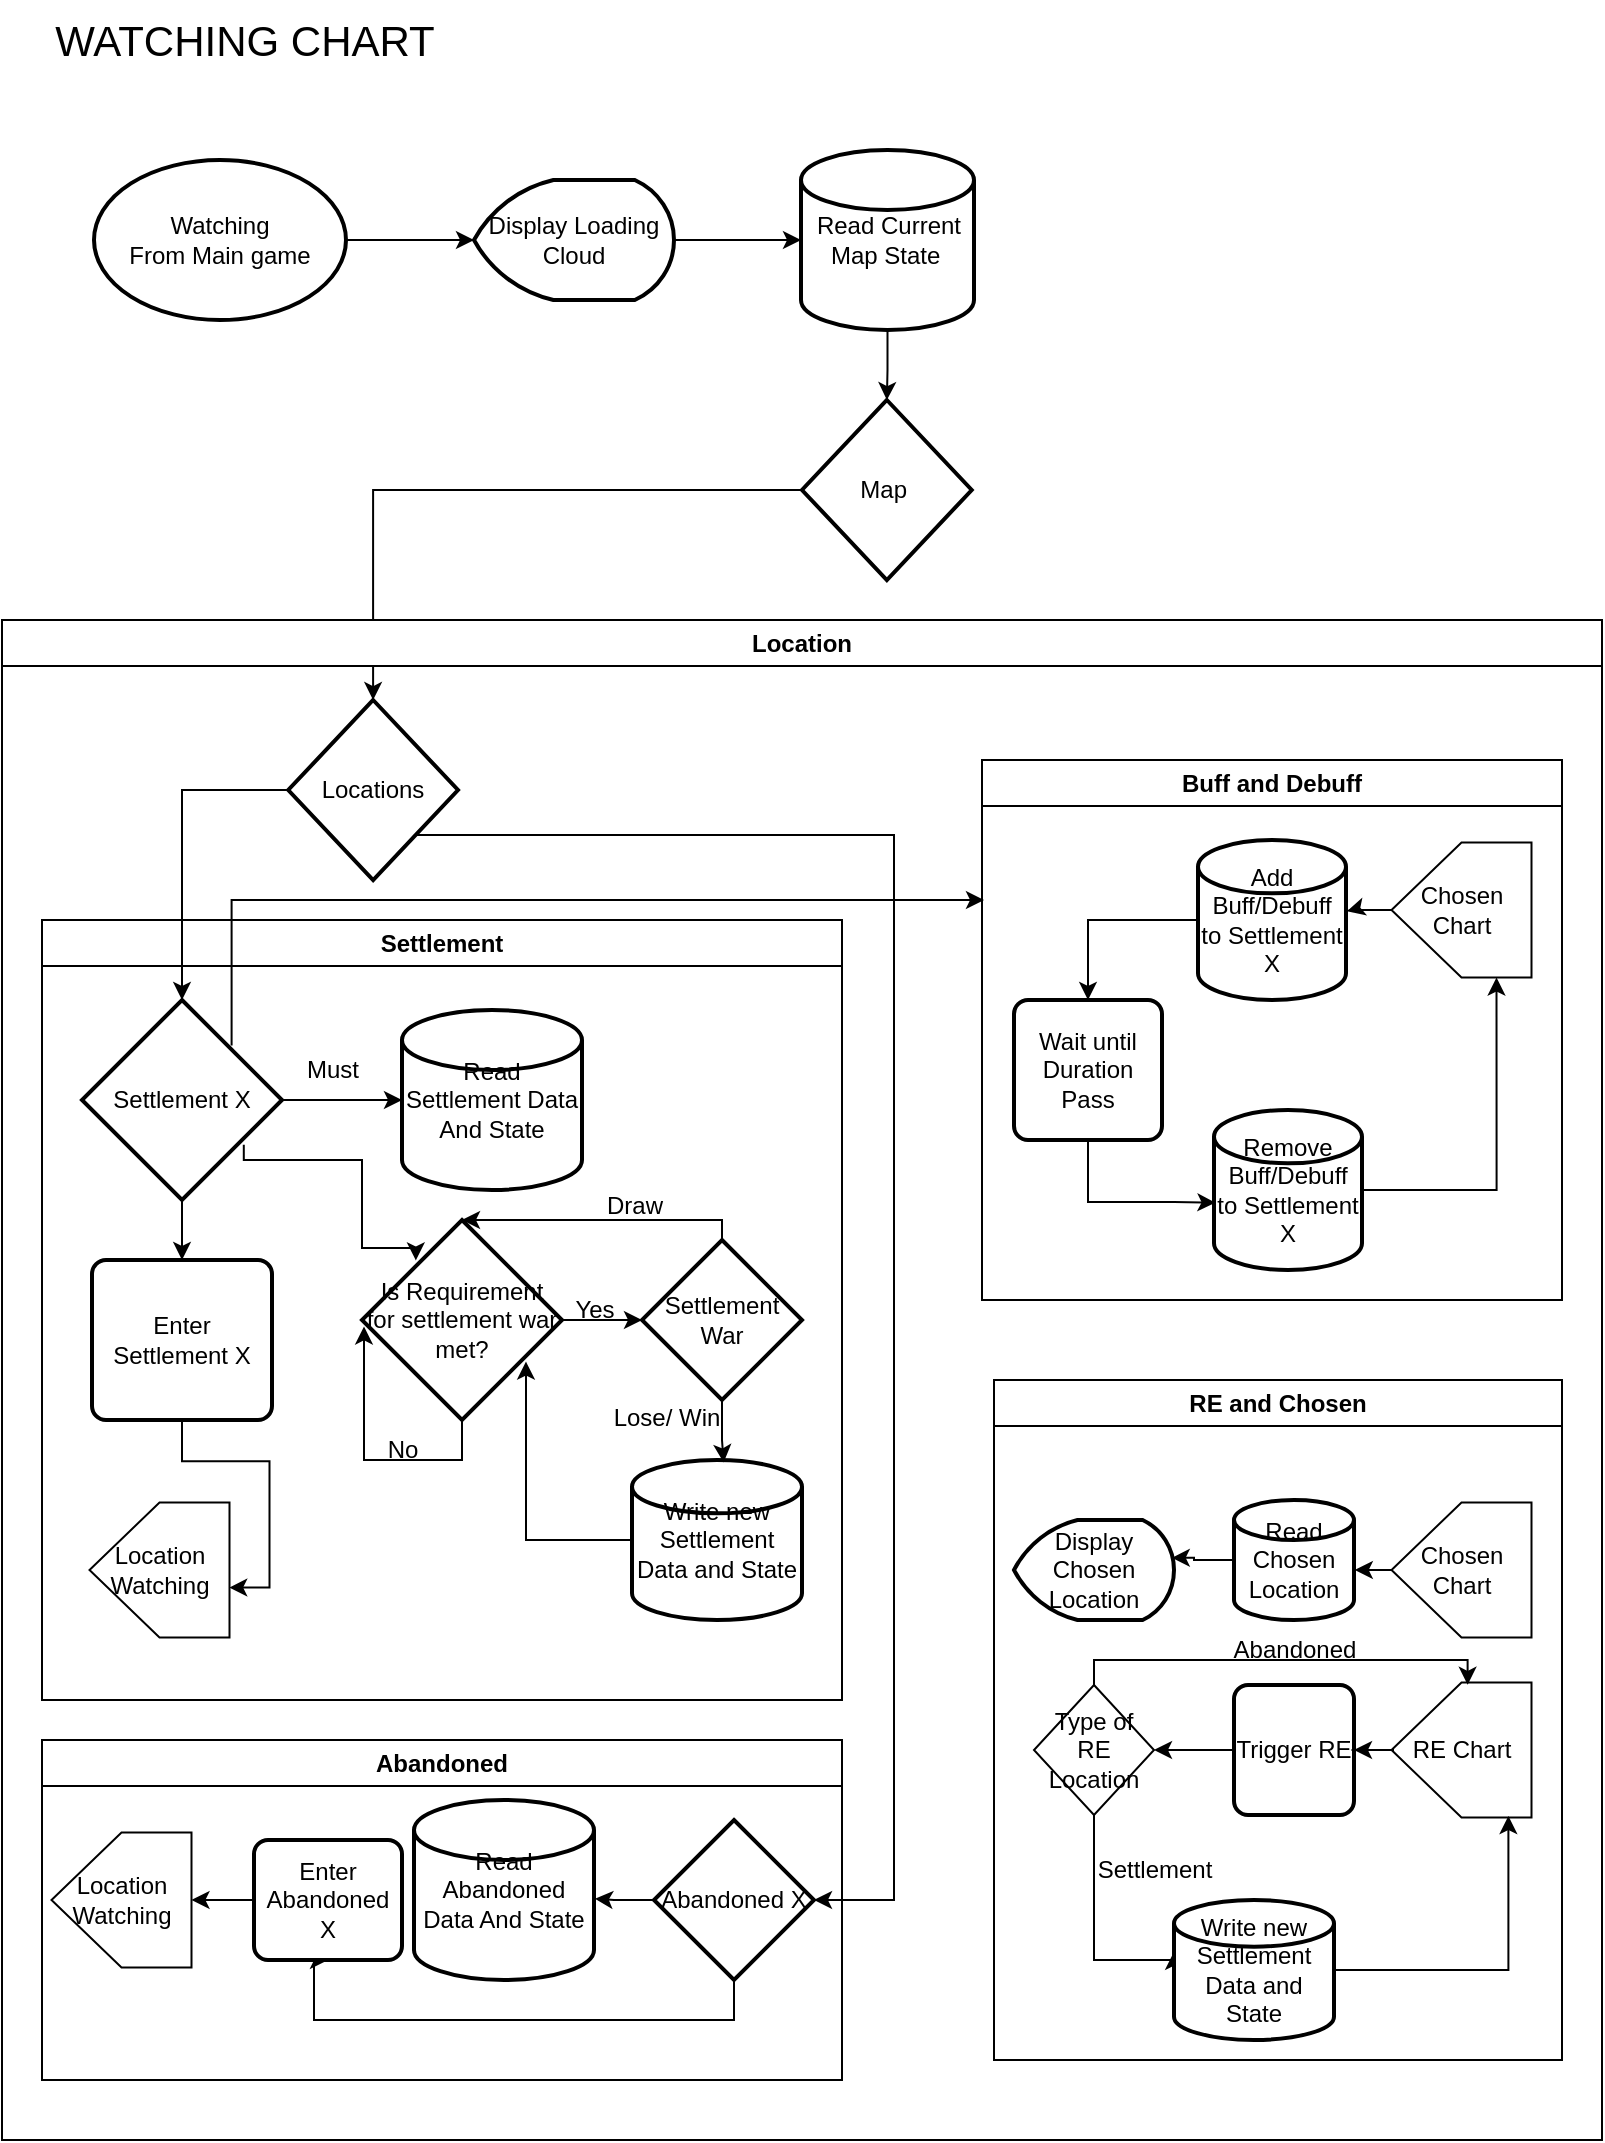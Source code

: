 <mxfile version="28.1.2">
  <diagram name="Page-1" id="sxW57cTITDTZ1ejDQxm0">
    <mxGraphModel dx="2024" dy="1161" grid="1" gridSize="10" guides="1" tooltips="1" connect="1" arrows="1" fold="1" page="1" pageScale="1" pageWidth="827" pageHeight="1169" math="0" shadow="0">
      <root>
        <mxCell id="0" />
        <mxCell id="1" parent="0" />
        <mxCell id="h7gZDfQLB5iF9w7BFeJ--2" value="&lt;font style=&quot;font-size: 21px;&quot;&gt;WATCHING CHART&lt;/font&gt;" style="text;html=1;align=center;verticalAlign=middle;resizable=0;points=[];autosize=1;strokeColor=none;fillColor=none;" parent="1" vertex="1">
          <mxGeometry x="30" y="30" width="210" height="40" as="geometry" />
        </mxCell>
        <mxCell id="h7gZDfQLB5iF9w7BFeJ--3" value="&lt;div&gt;Watching&lt;/div&gt;&lt;div&gt;From Main game&lt;/div&gt;" style="strokeWidth=2;html=1;shape=mxgraph.flowchart.start_1;whiteSpace=wrap;" parent="1" vertex="1">
          <mxGeometry x="60" y="110" width="126" height="80" as="geometry" />
        </mxCell>
        <mxCell id="h7gZDfQLB5iF9w7BFeJ--17" value="" style="edgeStyle=orthogonalEdgeStyle;rounded=0;orthogonalLoop=1;jettySize=auto;html=1;" parent="1" source="h7gZDfQLB5iF9w7BFeJ--10" target="h7gZDfQLB5iF9w7BFeJ--16" edge="1">
          <mxGeometry relative="1" as="geometry" />
        </mxCell>
        <mxCell id="h7gZDfQLB5iF9w7BFeJ--10" value="Read Current Map State&amp;nbsp;" style="strokeWidth=2;html=1;shape=mxgraph.flowchart.database;whiteSpace=wrap;" parent="1" vertex="1">
          <mxGeometry x="413.5" y="105" width="86.5" height="90" as="geometry" />
        </mxCell>
        <mxCell id="h7gZDfQLB5iF9w7BFeJ--11" value="Display Loading&lt;div&gt;Cloud&lt;/div&gt;" style="strokeWidth=2;html=1;shape=mxgraph.flowchart.display;whiteSpace=wrap;" parent="1" vertex="1">
          <mxGeometry x="250" y="120" width="100" height="60" as="geometry" />
        </mxCell>
        <mxCell id="h7gZDfQLB5iF9w7BFeJ--14" style="edgeStyle=orthogonalEdgeStyle;rounded=0;orthogonalLoop=1;jettySize=auto;html=1;entryX=0;entryY=0.5;entryDx=0;entryDy=0;entryPerimeter=0;" parent="1" source="h7gZDfQLB5iF9w7BFeJ--3" target="h7gZDfQLB5iF9w7BFeJ--11" edge="1">
          <mxGeometry relative="1" as="geometry" />
        </mxCell>
        <mxCell id="h7gZDfQLB5iF9w7BFeJ--15" style="edgeStyle=orthogonalEdgeStyle;rounded=0;orthogonalLoop=1;jettySize=auto;html=1;entryX=0;entryY=0.5;entryDx=0;entryDy=0;entryPerimeter=0;" parent="1" source="h7gZDfQLB5iF9w7BFeJ--11" target="h7gZDfQLB5iF9w7BFeJ--10" edge="1">
          <mxGeometry relative="1" as="geometry" />
        </mxCell>
        <mxCell id="xXE-urYNEkfgiLQXv4Ws-4" value="" style="edgeStyle=orthogonalEdgeStyle;rounded=0;orthogonalLoop=1;jettySize=auto;html=1;" edge="1" parent="1" source="h7gZDfQLB5iF9w7BFeJ--16" target="xXE-urYNEkfgiLQXv4Ws-3">
          <mxGeometry relative="1" as="geometry" />
        </mxCell>
        <mxCell id="h7gZDfQLB5iF9w7BFeJ--16" value="Map&amp;nbsp;" style="rhombus;whiteSpace=wrap;html=1;strokeWidth=2;" parent="1" vertex="1">
          <mxGeometry x="414" y="230" width="84.87" height="90" as="geometry" />
        </mxCell>
        <mxCell id="xXE-urYNEkfgiLQXv4Ws-2" value="Location" style="swimlane;whiteSpace=wrap;html=1;" vertex="1" parent="1">
          <mxGeometry x="14" y="340" width="800" height="760" as="geometry" />
        </mxCell>
        <mxCell id="h7gZDfQLB5iF9w7BFeJ--18" value="Settlement" style="swimlane;whiteSpace=wrap;html=1;" parent="xXE-urYNEkfgiLQXv4Ws-2" vertex="1">
          <mxGeometry x="20" y="150" width="400" height="390" as="geometry" />
        </mxCell>
        <mxCell id="h7gZDfQLB5iF9w7BFeJ--21" value="Read Settlement Data And State" style="strokeWidth=2;html=1;shape=mxgraph.flowchart.database;whiteSpace=wrap;" parent="h7gZDfQLB5iF9w7BFeJ--18" vertex="1">
          <mxGeometry x="180" y="45" width="90" height="90" as="geometry" />
        </mxCell>
        <mxCell id="h7gZDfQLB5iF9w7BFeJ--22" style="edgeStyle=orthogonalEdgeStyle;rounded=0;orthogonalLoop=1;jettySize=auto;html=1;entryX=0;entryY=0.5;entryDx=0;entryDy=0;entryPerimeter=0;exitX=1;exitY=0.5;exitDx=0;exitDy=0;exitPerimeter=0;" parent="h7gZDfQLB5iF9w7BFeJ--18" source="h7gZDfQLB5iF9w7BFeJ--23" target="h7gZDfQLB5iF9w7BFeJ--21" edge="1">
          <mxGeometry relative="1" as="geometry">
            <mxPoint x="107.5" y="90" as="sourcePoint" />
          </mxGeometry>
        </mxCell>
        <mxCell id="h7gZDfQLB5iF9w7BFeJ--27" style="edgeStyle=orthogonalEdgeStyle;rounded=0;orthogonalLoop=1;jettySize=auto;html=1;entryX=0.5;entryY=0;entryDx=0;entryDy=0;" parent="h7gZDfQLB5iF9w7BFeJ--18" source="h7gZDfQLB5iF9w7BFeJ--23" target="h7gZDfQLB5iF9w7BFeJ--24" edge="1">
          <mxGeometry relative="1" as="geometry" />
        </mxCell>
        <mxCell id="xXE-urYNEkfgiLQXv4Ws-10" style="edgeStyle=orthogonalEdgeStyle;rounded=0;orthogonalLoop=1;jettySize=auto;html=1;entryX=0.269;entryY=0.202;entryDx=0;entryDy=0;exitX=0.809;exitY=0.724;exitDx=0;exitDy=0;exitPerimeter=0;entryPerimeter=0;" edge="1" parent="h7gZDfQLB5iF9w7BFeJ--18" source="h7gZDfQLB5iF9w7BFeJ--23" target="xXE-urYNEkfgiLQXv4Ws-11">
          <mxGeometry relative="1" as="geometry">
            <mxPoint x="160" y="160" as="targetPoint" />
            <Array as="points">
              <mxPoint x="101" y="120" />
              <mxPoint x="160" y="120" />
              <mxPoint x="160" y="164" />
            </Array>
          </mxGeometry>
        </mxCell>
        <mxCell id="h7gZDfQLB5iF9w7BFeJ--23" value="Settlement X" style="strokeWidth=2;html=1;shape=mxgraph.flowchart.decision;whiteSpace=wrap;" parent="h7gZDfQLB5iF9w7BFeJ--18" vertex="1">
          <mxGeometry x="20" y="40" width="100" height="100" as="geometry" />
        </mxCell>
        <mxCell id="h7gZDfQLB5iF9w7BFeJ--24" value="Enter Settlement X" style="rounded=1;whiteSpace=wrap;html=1;absoluteArcSize=1;arcSize=14;strokeWidth=2;" parent="h7gZDfQLB5iF9w7BFeJ--18" vertex="1">
          <mxGeometry x="25" y="170" width="90" height="80" as="geometry" />
        </mxCell>
        <mxCell id="h7gZDfQLB5iF9w7BFeJ--25" value="Must" style="text;html=1;align=center;verticalAlign=middle;resizable=0;points=[];autosize=1;strokeColor=none;fillColor=none;" parent="h7gZDfQLB5iF9w7BFeJ--18" vertex="1">
          <mxGeometry x="120" y="60" width="50" height="30" as="geometry" />
        </mxCell>
        <mxCell id="h7gZDfQLB5iF9w7BFeJ--29" value="Location Watching" style="verticalLabelPosition=middle;verticalAlign=middle;shape=offPageConnector;rounded=0;size=0.5;labelPosition=center;align=center;rotation=90;html=1;whiteSpace=wrap;horizontal=0;" parent="h7gZDfQLB5iF9w7BFeJ--18" vertex="1">
          <mxGeometry x="25" y="290" width="67.5" height="70" as="geometry" />
        </mxCell>
        <mxCell id="h7gZDfQLB5iF9w7BFeJ--30" style="edgeStyle=orthogonalEdgeStyle;rounded=0;orthogonalLoop=1;jettySize=auto;html=1;entryX=0.63;entryY=0.002;entryDx=0;entryDy=0;entryPerimeter=0;" parent="h7gZDfQLB5iF9w7BFeJ--18" source="h7gZDfQLB5iF9w7BFeJ--24" target="h7gZDfQLB5iF9w7BFeJ--29" edge="1">
          <mxGeometry relative="1" as="geometry" />
        </mxCell>
        <mxCell id="xXE-urYNEkfgiLQXv4Ws-16" style="edgeStyle=orthogonalEdgeStyle;rounded=0;orthogonalLoop=1;jettySize=auto;html=1;entryX=0.01;entryY=0.532;entryDx=0;entryDy=0;entryPerimeter=0;" edge="1" parent="h7gZDfQLB5iF9w7BFeJ--18" source="xXE-urYNEkfgiLQXv4Ws-11" target="xXE-urYNEkfgiLQXv4Ws-11">
          <mxGeometry relative="1" as="geometry">
            <mxPoint x="166" y="270" as="targetPoint" />
            <Array as="points">
              <mxPoint x="210" y="270" />
              <mxPoint x="161" y="270" />
            </Array>
          </mxGeometry>
        </mxCell>
        <mxCell id="xXE-urYNEkfgiLQXv4Ws-11" value="Is Requirement for settlement war met?" style="strokeWidth=2;html=1;shape=mxgraph.flowchart.decision;whiteSpace=wrap;" vertex="1" parent="h7gZDfQLB5iF9w7BFeJ--18">
          <mxGeometry x="160" y="150" width="100" height="100" as="geometry" />
        </mxCell>
        <mxCell id="xXE-urYNEkfgiLQXv4Ws-12" value="Settlement War" style="strokeWidth=2;html=1;shape=mxgraph.flowchart.decision;whiteSpace=wrap;" vertex="1" parent="h7gZDfQLB5iF9w7BFeJ--18">
          <mxGeometry x="300" y="160" width="80" height="80" as="geometry" />
        </mxCell>
        <mxCell id="xXE-urYNEkfgiLQXv4Ws-13" style="edgeStyle=orthogonalEdgeStyle;rounded=0;orthogonalLoop=1;jettySize=auto;html=1;exitX=1;exitY=0.5;exitDx=0;exitDy=0;exitPerimeter=0;entryX=0;entryY=0.5;entryDx=0;entryDy=0;entryPerimeter=0;" edge="1" parent="h7gZDfQLB5iF9w7BFeJ--18" source="xXE-urYNEkfgiLQXv4Ws-11" target="xXE-urYNEkfgiLQXv4Ws-12">
          <mxGeometry relative="1" as="geometry" />
        </mxCell>
        <mxCell id="xXE-urYNEkfgiLQXv4Ws-14" value="Yes" style="text;html=1;align=center;verticalAlign=middle;resizable=0;points=[];autosize=1;strokeColor=none;fillColor=none;" vertex="1" parent="h7gZDfQLB5iF9w7BFeJ--18">
          <mxGeometry x="256" y="180" width="40" height="30" as="geometry" />
        </mxCell>
        <mxCell id="xXE-urYNEkfgiLQXv4Ws-17" value="No" style="text;html=1;align=center;verticalAlign=middle;resizable=0;points=[];autosize=1;strokeColor=none;fillColor=none;" vertex="1" parent="h7gZDfQLB5iF9w7BFeJ--18">
          <mxGeometry x="160" y="250" width="40" height="30" as="geometry" />
        </mxCell>
        <mxCell id="xXE-urYNEkfgiLQXv4Ws-18" style="edgeStyle=orthogonalEdgeStyle;rounded=0;orthogonalLoop=1;jettySize=auto;html=1;exitX=0.5;exitY=0;exitDx=0;exitDy=0;exitPerimeter=0;entryX=0.5;entryY=0;entryDx=0;entryDy=0;entryPerimeter=0;" edge="1" parent="h7gZDfQLB5iF9w7BFeJ--18" source="xXE-urYNEkfgiLQXv4Ws-12" target="xXE-urYNEkfgiLQXv4Ws-11">
          <mxGeometry relative="1" as="geometry">
            <Array as="points">
              <mxPoint x="340" y="150" />
            </Array>
          </mxGeometry>
        </mxCell>
        <mxCell id="xXE-urYNEkfgiLQXv4Ws-20" value="Write new Settlement Data and State" style="strokeWidth=2;html=1;shape=mxgraph.flowchart.database;whiteSpace=wrap;" vertex="1" parent="h7gZDfQLB5iF9w7BFeJ--18">
          <mxGeometry x="295" y="270" width="85" height="80" as="geometry" />
        </mxCell>
        <mxCell id="xXE-urYNEkfgiLQXv4Ws-21" style="edgeStyle=orthogonalEdgeStyle;rounded=0;orthogonalLoop=1;jettySize=auto;html=1;entryX=0.539;entryY=0.015;entryDx=0;entryDy=0;entryPerimeter=0;" edge="1" parent="h7gZDfQLB5iF9w7BFeJ--18" source="xXE-urYNEkfgiLQXv4Ws-12" target="xXE-urYNEkfgiLQXv4Ws-20">
          <mxGeometry relative="1" as="geometry" />
        </mxCell>
        <mxCell id="xXE-urYNEkfgiLQXv4Ws-23" style="edgeStyle=orthogonalEdgeStyle;rounded=0;orthogonalLoop=1;jettySize=auto;html=1;entryX=0.82;entryY=0.708;entryDx=0;entryDy=0;entryPerimeter=0;" edge="1" parent="h7gZDfQLB5iF9w7BFeJ--18" source="xXE-urYNEkfgiLQXv4Ws-20" target="xXE-urYNEkfgiLQXv4Ws-11">
          <mxGeometry relative="1" as="geometry" />
        </mxCell>
        <mxCell id="xXE-urYNEkfgiLQXv4Ws-3" value="Locations" style="rhombus;whiteSpace=wrap;html=1;strokeWidth=2;" vertex="1" parent="xXE-urYNEkfgiLQXv4Ws-2">
          <mxGeometry x="143.13" y="40" width="84.87" height="90" as="geometry" />
        </mxCell>
        <mxCell id="xXE-urYNEkfgiLQXv4Ws-5" style="edgeStyle=orthogonalEdgeStyle;rounded=0;orthogonalLoop=1;jettySize=auto;html=1;entryX=0.5;entryY=0;entryDx=0;entryDy=0;entryPerimeter=0;" edge="1" parent="xXE-urYNEkfgiLQXv4Ws-2" source="xXE-urYNEkfgiLQXv4Ws-3" target="h7gZDfQLB5iF9w7BFeJ--23">
          <mxGeometry relative="1" as="geometry" />
        </mxCell>
        <mxCell id="xXE-urYNEkfgiLQXv4Ws-24" value="Abandoned" style="swimlane;whiteSpace=wrap;html=1;" vertex="1" parent="xXE-urYNEkfgiLQXv4Ws-2">
          <mxGeometry x="20" y="560" width="400" height="170" as="geometry" />
        </mxCell>
        <mxCell id="xXE-urYNEkfgiLQXv4Ws-27" style="edgeStyle=orthogonalEdgeStyle;rounded=0;orthogonalLoop=1;jettySize=auto;html=1;entryX=1.005;entryY=0.548;entryDx=0;entryDy=0;entryPerimeter=0;" edge="1" parent="xXE-urYNEkfgiLQXv4Ws-24" source="xXE-urYNEkfgiLQXv4Ws-26" target="xXE-urYNEkfgiLQXv4Ws-28">
          <mxGeometry relative="1" as="geometry">
            <mxPoint x="276" y="80" as="targetPoint" />
          </mxGeometry>
        </mxCell>
        <mxCell id="xXE-urYNEkfgiLQXv4Ws-30" style="edgeStyle=orthogonalEdgeStyle;rounded=0;orthogonalLoop=1;jettySize=auto;html=1;entryX=0.5;entryY=1;entryDx=0;entryDy=0;" edge="1" parent="xXE-urYNEkfgiLQXv4Ws-24" source="xXE-urYNEkfgiLQXv4Ws-26" target="xXE-urYNEkfgiLQXv4Ws-29">
          <mxGeometry relative="1" as="geometry">
            <Array as="points">
              <mxPoint x="346" y="140" />
              <mxPoint x="136" y="140" />
              <mxPoint x="136" y="110" />
            </Array>
          </mxGeometry>
        </mxCell>
        <mxCell id="xXE-urYNEkfgiLQXv4Ws-26" value="Abandoned X" style="strokeWidth=2;html=1;shape=mxgraph.flowchart.decision;whiteSpace=wrap;" vertex="1" parent="xXE-urYNEkfgiLQXv4Ws-24">
          <mxGeometry x="306" y="40" width="80" height="80" as="geometry" />
        </mxCell>
        <mxCell id="xXE-urYNEkfgiLQXv4Ws-28" value="Read Abandoned Data And State" style="strokeWidth=2;html=1;shape=mxgraph.flowchart.database;whiteSpace=wrap;" vertex="1" parent="xXE-urYNEkfgiLQXv4Ws-24">
          <mxGeometry x="186" y="30" width="90" height="90" as="geometry" />
        </mxCell>
        <mxCell id="xXE-urYNEkfgiLQXv4Ws-32" style="edgeStyle=orthogonalEdgeStyle;rounded=0;orthogonalLoop=1;jettySize=auto;html=1;exitX=0;exitY=0.5;exitDx=0;exitDy=0;entryX=0.5;entryY=0;entryDx=0;entryDy=0;" edge="1" parent="xXE-urYNEkfgiLQXv4Ws-24" source="xXE-urYNEkfgiLQXv4Ws-29" target="xXE-urYNEkfgiLQXv4Ws-31">
          <mxGeometry relative="1" as="geometry" />
        </mxCell>
        <mxCell id="xXE-urYNEkfgiLQXv4Ws-29" value="Enter Abandoned X" style="rounded=1;whiteSpace=wrap;html=1;absoluteArcSize=1;arcSize=14;strokeWidth=2;" vertex="1" parent="xXE-urYNEkfgiLQXv4Ws-24">
          <mxGeometry x="106" y="50" width="74" height="60" as="geometry" />
        </mxCell>
        <mxCell id="xXE-urYNEkfgiLQXv4Ws-31" value="Location Watching" style="verticalLabelPosition=middle;verticalAlign=middle;shape=offPageConnector;rounded=0;size=0.5;labelPosition=center;align=center;rotation=90;html=1;whiteSpace=wrap;horizontal=0;" vertex="1" parent="xXE-urYNEkfgiLQXv4Ws-24">
          <mxGeometry x="6" y="45" width="67.5" height="70" as="geometry" />
        </mxCell>
        <mxCell id="xXE-urYNEkfgiLQXv4Ws-33" style="edgeStyle=orthogonalEdgeStyle;rounded=0;orthogonalLoop=1;jettySize=auto;html=1;exitX=1;exitY=1;exitDx=0;exitDy=0;entryX=1;entryY=0.5;entryDx=0;entryDy=0;entryPerimeter=0;" edge="1" parent="xXE-urYNEkfgiLQXv4Ws-2" source="xXE-urYNEkfgiLQXv4Ws-3" target="xXE-urYNEkfgiLQXv4Ws-26">
          <mxGeometry relative="1" as="geometry">
            <Array as="points">
              <mxPoint x="446" y="108" />
              <mxPoint x="446" y="640" />
            </Array>
          </mxGeometry>
        </mxCell>
        <mxCell id="xXE-urYNEkfgiLQXv4Ws-55" value="Buff and Debuff" style="swimlane;whiteSpace=wrap;html=1;" vertex="1" parent="xXE-urYNEkfgiLQXv4Ws-2">
          <mxGeometry x="490" y="70" width="290" height="270" as="geometry" />
        </mxCell>
        <mxCell id="xXE-urYNEkfgiLQXv4Ws-56" value="Chosen Chart" style="verticalLabelPosition=middle;verticalAlign=middle;shape=offPageConnector;rounded=0;size=0.5;labelPosition=center;align=center;rotation=90;html=1;whiteSpace=wrap;horizontal=0;" vertex="1" parent="xXE-urYNEkfgiLQXv4Ws-55">
          <mxGeometry x="206" y="40" width="67.5" height="70" as="geometry" />
        </mxCell>
        <mxCell id="xXE-urYNEkfgiLQXv4Ws-62" style="edgeStyle=orthogonalEdgeStyle;rounded=0;orthogonalLoop=1;jettySize=auto;html=1;exitX=0;exitY=0.5;exitDx=0;exitDy=0;exitPerimeter=0;entryX=0.5;entryY=0;entryDx=0;entryDy=0;" edge="1" parent="xXE-urYNEkfgiLQXv4Ws-55" source="xXE-urYNEkfgiLQXv4Ws-57" target="xXE-urYNEkfgiLQXv4Ws-61">
          <mxGeometry relative="1" as="geometry" />
        </mxCell>
        <mxCell id="xXE-urYNEkfgiLQXv4Ws-57" value="Add Buff/Debuff to Settlement X" style="strokeWidth=2;html=1;shape=mxgraph.flowchart.database;whiteSpace=wrap;" vertex="1" parent="xXE-urYNEkfgiLQXv4Ws-55">
          <mxGeometry x="108" y="40" width="74" height="80" as="geometry" />
        </mxCell>
        <mxCell id="xXE-urYNEkfgiLQXv4Ws-60" style="edgeStyle=orthogonalEdgeStyle;rounded=0;orthogonalLoop=1;jettySize=auto;html=1;entryX=1.006;entryY=0.445;entryDx=0;entryDy=0;entryPerimeter=0;" edge="1" parent="xXE-urYNEkfgiLQXv4Ws-55" source="xXE-urYNEkfgiLQXv4Ws-56" target="xXE-urYNEkfgiLQXv4Ws-57">
          <mxGeometry relative="1" as="geometry" />
        </mxCell>
        <mxCell id="xXE-urYNEkfgiLQXv4Ws-61" value="Wait until Duration Pass" style="rounded=1;whiteSpace=wrap;html=1;absoluteArcSize=1;arcSize=14;strokeWidth=2;" vertex="1" parent="xXE-urYNEkfgiLQXv4Ws-55">
          <mxGeometry x="16" y="120" width="74" height="70" as="geometry" />
        </mxCell>
        <mxCell id="xXE-urYNEkfgiLQXv4Ws-66" style="edgeStyle=orthogonalEdgeStyle;rounded=0;orthogonalLoop=1;jettySize=auto;html=1;entryX=1;entryY=0.25;entryDx=0;entryDy=0;" edge="1" parent="xXE-urYNEkfgiLQXv4Ws-55" source="xXE-urYNEkfgiLQXv4Ws-63" target="xXE-urYNEkfgiLQXv4Ws-56">
          <mxGeometry relative="1" as="geometry" />
        </mxCell>
        <mxCell id="xXE-urYNEkfgiLQXv4Ws-63" value="Remove Buff/Debuff to Settlement X" style="strokeWidth=2;html=1;shape=mxgraph.flowchart.database;whiteSpace=wrap;" vertex="1" parent="xXE-urYNEkfgiLQXv4Ws-55">
          <mxGeometry x="116" y="175" width="74" height="80" as="geometry" />
        </mxCell>
        <mxCell id="xXE-urYNEkfgiLQXv4Ws-65" style="edgeStyle=orthogonalEdgeStyle;rounded=0;orthogonalLoop=1;jettySize=auto;html=1;entryX=0.01;entryY=0.579;entryDx=0;entryDy=0;entryPerimeter=0;" edge="1" parent="xXE-urYNEkfgiLQXv4Ws-55" source="xXE-urYNEkfgiLQXv4Ws-61" target="xXE-urYNEkfgiLQXv4Ws-63">
          <mxGeometry relative="1" as="geometry">
            <Array as="points">
              <mxPoint x="53" y="221" />
              <mxPoint x="96" y="221" />
            </Array>
          </mxGeometry>
        </mxCell>
        <mxCell id="xXE-urYNEkfgiLQXv4Ws-59" style="edgeStyle=orthogonalEdgeStyle;rounded=0;orthogonalLoop=1;jettySize=auto;html=1;exitX=0.748;exitY=0.228;exitDx=0;exitDy=0;exitPerimeter=0;" edge="1" parent="xXE-urYNEkfgiLQXv4Ws-2" source="h7gZDfQLB5iF9w7BFeJ--23">
          <mxGeometry relative="1" as="geometry">
            <mxPoint x="491" y="140" as="targetPoint" />
            <Array as="points">
              <mxPoint x="115" y="140" />
              <mxPoint x="491" y="140" />
            </Array>
          </mxGeometry>
        </mxCell>
        <mxCell id="xXE-urYNEkfgiLQXv4Ws-67" value="RE and Chosen" style="swimlane;whiteSpace=wrap;html=1;" vertex="1" parent="xXE-urYNEkfgiLQXv4Ws-2">
          <mxGeometry x="496" y="380" width="284" height="340" as="geometry" />
        </mxCell>
        <mxCell id="xXE-urYNEkfgiLQXv4Ws-68" value="Chosen Chart" style="verticalLabelPosition=middle;verticalAlign=middle;shape=offPageConnector;rounded=0;size=0.5;labelPosition=center;align=center;rotation=90;html=1;whiteSpace=wrap;horizontal=0;" vertex="1" parent="xXE-urYNEkfgiLQXv4Ws-67">
          <mxGeometry x="200" y="60" width="67.5" height="70" as="geometry" />
        </mxCell>
        <mxCell id="xXE-urYNEkfgiLQXv4Ws-70" value="Read Chosen Location" style="strokeWidth=2;html=1;shape=mxgraph.flowchart.database;whiteSpace=wrap;" vertex="1" parent="xXE-urYNEkfgiLQXv4Ws-67">
          <mxGeometry x="120" y="60" width="60" height="60" as="geometry" />
        </mxCell>
        <mxCell id="xXE-urYNEkfgiLQXv4Ws-71" style="edgeStyle=orthogonalEdgeStyle;rounded=0;orthogonalLoop=1;jettySize=auto;html=1;exitX=0.5;exitY=1;exitDx=0;exitDy=0;entryX=1.006;entryY=0.593;entryDx=0;entryDy=0;entryPerimeter=0;" edge="1" parent="xXE-urYNEkfgiLQXv4Ws-67" source="xXE-urYNEkfgiLQXv4Ws-68" target="xXE-urYNEkfgiLQXv4Ws-70">
          <mxGeometry relative="1" as="geometry" />
        </mxCell>
        <mxCell id="xXE-urYNEkfgiLQXv4Ws-72" value="Display Chosen Location" style="strokeWidth=2;html=1;shape=mxgraph.flowchart.display;whiteSpace=wrap;" vertex="1" parent="xXE-urYNEkfgiLQXv4Ws-67">
          <mxGeometry x="10" y="70" width="80" height="50" as="geometry" />
        </mxCell>
        <mxCell id="xXE-urYNEkfgiLQXv4Ws-73" style="edgeStyle=orthogonalEdgeStyle;rounded=0;orthogonalLoop=1;jettySize=auto;html=1;entryX=0.986;entryY=0.378;entryDx=0;entryDy=0;entryPerimeter=0;" edge="1" parent="xXE-urYNEkfgiLQXv4Ws-67" source="xXE-urYNEkfgiLQXv4Ws-70" target="xXE-urYNEkfgiLQXv4Ws-72">
          <mxGeometry relative="1" as="geometry" />
        </mxCell>
        <mxCell id="xXE-urYNEkfgiLQXv4Ws-74" value="RE Chart" style="verticalLabelPosition=middle;verticalAlign=middle;shape=offPageConnector;rounded=0;size=0.5;labelPosition=center;align=center;rotation=90;html=1;whiteSpace=wrap;horizontal=0;" vertex="1" parent="xXE-urYNEkfgiLQXv4Ws-67">
          <mxGeometry x="200" y="150" width="67.5" height="70" as="geometry" />
        </mxCell>
        <mxCell id="xXE-urYNEkfgiLQXv4Ws-81" style="edgeStyle=orthogonalEdgeStyle;rounded=0;orthogonalLoop=1;jettySize=auto;html=1;entryX=1;entryY=0.5;entryDx=0;entryDy=0;" edge="1" parent="xXE-urYNEkfgiLQXv4Ws-67" source="xXE-urYNEkfgiLQXv4Ws-77" target="xXE-urYNEkfgiLQXv4Ws-79">
          <mxGeometry relative="1" as="geometry" />
        </mxCell>
        <mxCell id="xXE-urYNEkfgiLQXv4Ws-77" value="Trigger RE" style="rounded=1;whiteSpace=wrap;html=1;absoluteArcSize=1;arcSize=14;strokeWidth=2;" vertex="1" parent="xXE-urYNEkfgiLQXv4Ws-67">
          <mxGeometry x="120" y="152.5" width="60" height="65" as="geometry" />
        </mxCell>
        <mxCell id="xXE-urYNEkfgiLQXv4Ws-75" style="edgeStyle=orthogonalEdgeStyle;rounded=0;orthogonalLoop=1;jettySize=auto;html=1;" edge="1" parent="xXE-urYNEkfgiLQXv4Ws-67" source="xXE-urYNEkfgiLQXv4Ws-74" target="xXE-urYNEkfgiLQXv4Ws-77">
          <mxGeometry relative="1" as="geometry">
            <mxPoint x="170" y="185" as="targetPoint" />
          </mxGeometry>
        </mxCell>
        <mxCell id="xXE-urYNEkfgiLQXv4Ws-80" style="edgeStyle=orthogonalEdgeStyle;rounded=0;orthogonalLoop=1;jettySize=auto;html=1;entryX=0;entryY=0.37;entryDx=0;entryDy=0;entryPerimeter=0;" edge="1" parent="xXE-urYNEkfgiLQXv4Ws-67" source="xXE-urYNEkfgiLQXv4Ws-79" target="xXE-urYNEkfgiLQXv4Ws-84">
          <mxGeometry relative="1" as="geometry">
            <mxPoint x="80" y="290" as="targetPoint" />
            <Array as="points">
              <mxPoint x="50" y="290" />
            </Array>
          </mxGeometry>
        </mxCell>
        <mxCell id="xXE-urYNEkfgiLQXv4Ws-79" value="Type of RE Location" style="rhombus;whiteSpace=wrap;html=1;" vertex="1" parent="xXE-urYNEkfgiLQXv4Ws-67">
          <mxGeometry x="20" y="152.5" width="60" height="65" as="geometry" />
        </mxCell>
        <mxCell id="xXE-urYNEkfgiLQXv4Ws-82" value="Settlement" style="text;html=1;align=center;verticalAlign=middle;resizable=0;points=[];autosize=1;strokeColor=none;fillColor=none;" vertex="1" parent="xXE-urYNEkfgiLQXv4Ws-67">
          <mxGeometry x="40" y="230" width="80" height="30" as="geometry" />
        </mxCell>
        <mxCell id="xXE-urYNEkfgiLQXv4Ws-84" value="Write new Settlement Data and State" style="strokeWidth=2;html=1;shape=mxgraph.flowchart.database;whiteSpace=wrap;" vertex="1" parent="xXE-urYNEkfgiLQXv4Ws-67">
          <mxGeometry x="90" y="260" width="80" height="70" as="geometry" />
        </mxCell>
        <mxCell id="xXE-urYNEkfgiLQXv4Ws-85" style="edgeStyle=orthogonalEdgeStyle;rounded=0;orthogonalLoop=1;jettySize=auto;html=1;entryX=0.989;entryY=0.165;entryDx=0;entryDy=0;entryPerimeter=0;" edge="1" parent="xXE-urYNEkfgiLQXv4Ws-67" source="xXE-urYNEkfgiLQXv4Ws-84" target="xXE-urYNEkfgiLQXv4Ws-74">
          <mxGeometry relative="1" as="geometry" />
        </mxCell>
        <mxCell id="xXE-urYNEkfgiLQXv4Ws-86" style="edgeStyle=orthogonalEdgeStyle;rounded=0;orthogonalLoop=1;jettySize=auto;html=1;entryX=0.017;entryY=0.456;entryDx=0;entryDy=0;entryPerimeter=0;exitX=0.5;exitY=0;exitDx=0;exitDy=0;" edge="1" parent="xXE-urYNEkfgiLQXv4Ws-67" source="xXE-urYNEkfgiLQXv4Ws-79" target="xXE-urYNEkfgiLQXv4Ws-74">
          <mxGeometry relative="1" as="geometry">
            <Array as="points">
              <mxPoint x="50" y="140" />
              <mxPoint x="237" y="140" />
            </Array>
          </mxGeometry>
        </mxCell>
        <mxCell id="xXE-urYNEkfgiLQXv4Ws-87" value="Abandoned" style="text;html=1;align=center;verticalAlign=middle;resizable=0;points=[];autosize=1;strokeColor=none;fillColor=none;" vertex="1" parent="xXE-urYNEkfgiLQXv4Ws-67">
          <mxGeometry x="110" y="120" width="80" height="30" as="geometry" />
        </mxCell>
        <mxCell id="xXE-urYNEkfgiLQXv4Ws-19" value="Draw" style="text;html=1;align=center;verticalAlign=middle;resizable=0;points=[];autosize=1;strokeColor=none;fillColor=none;" vertex="1" parent="1">
          <mxGeometry x="305" y="618" width="50" height="30" as="geometry" />
        </mxCell>
        <mxCell id="xXE-urYNEkfgiLQXv4Ws-22" value="Lose/ Win" style="text;html=1;align=center;verticalAlign=middle;resizable=0;points=[];autosize=1;strokeColor=none;fillColor=none;" vertex="1" parent="1">
          <mxGeometry x="306" y="724" width="80" height="30" as="geometry" />
        </mxCell>
      </root>
    </mxGraphModel>
  </diagram>
</mxfile>
